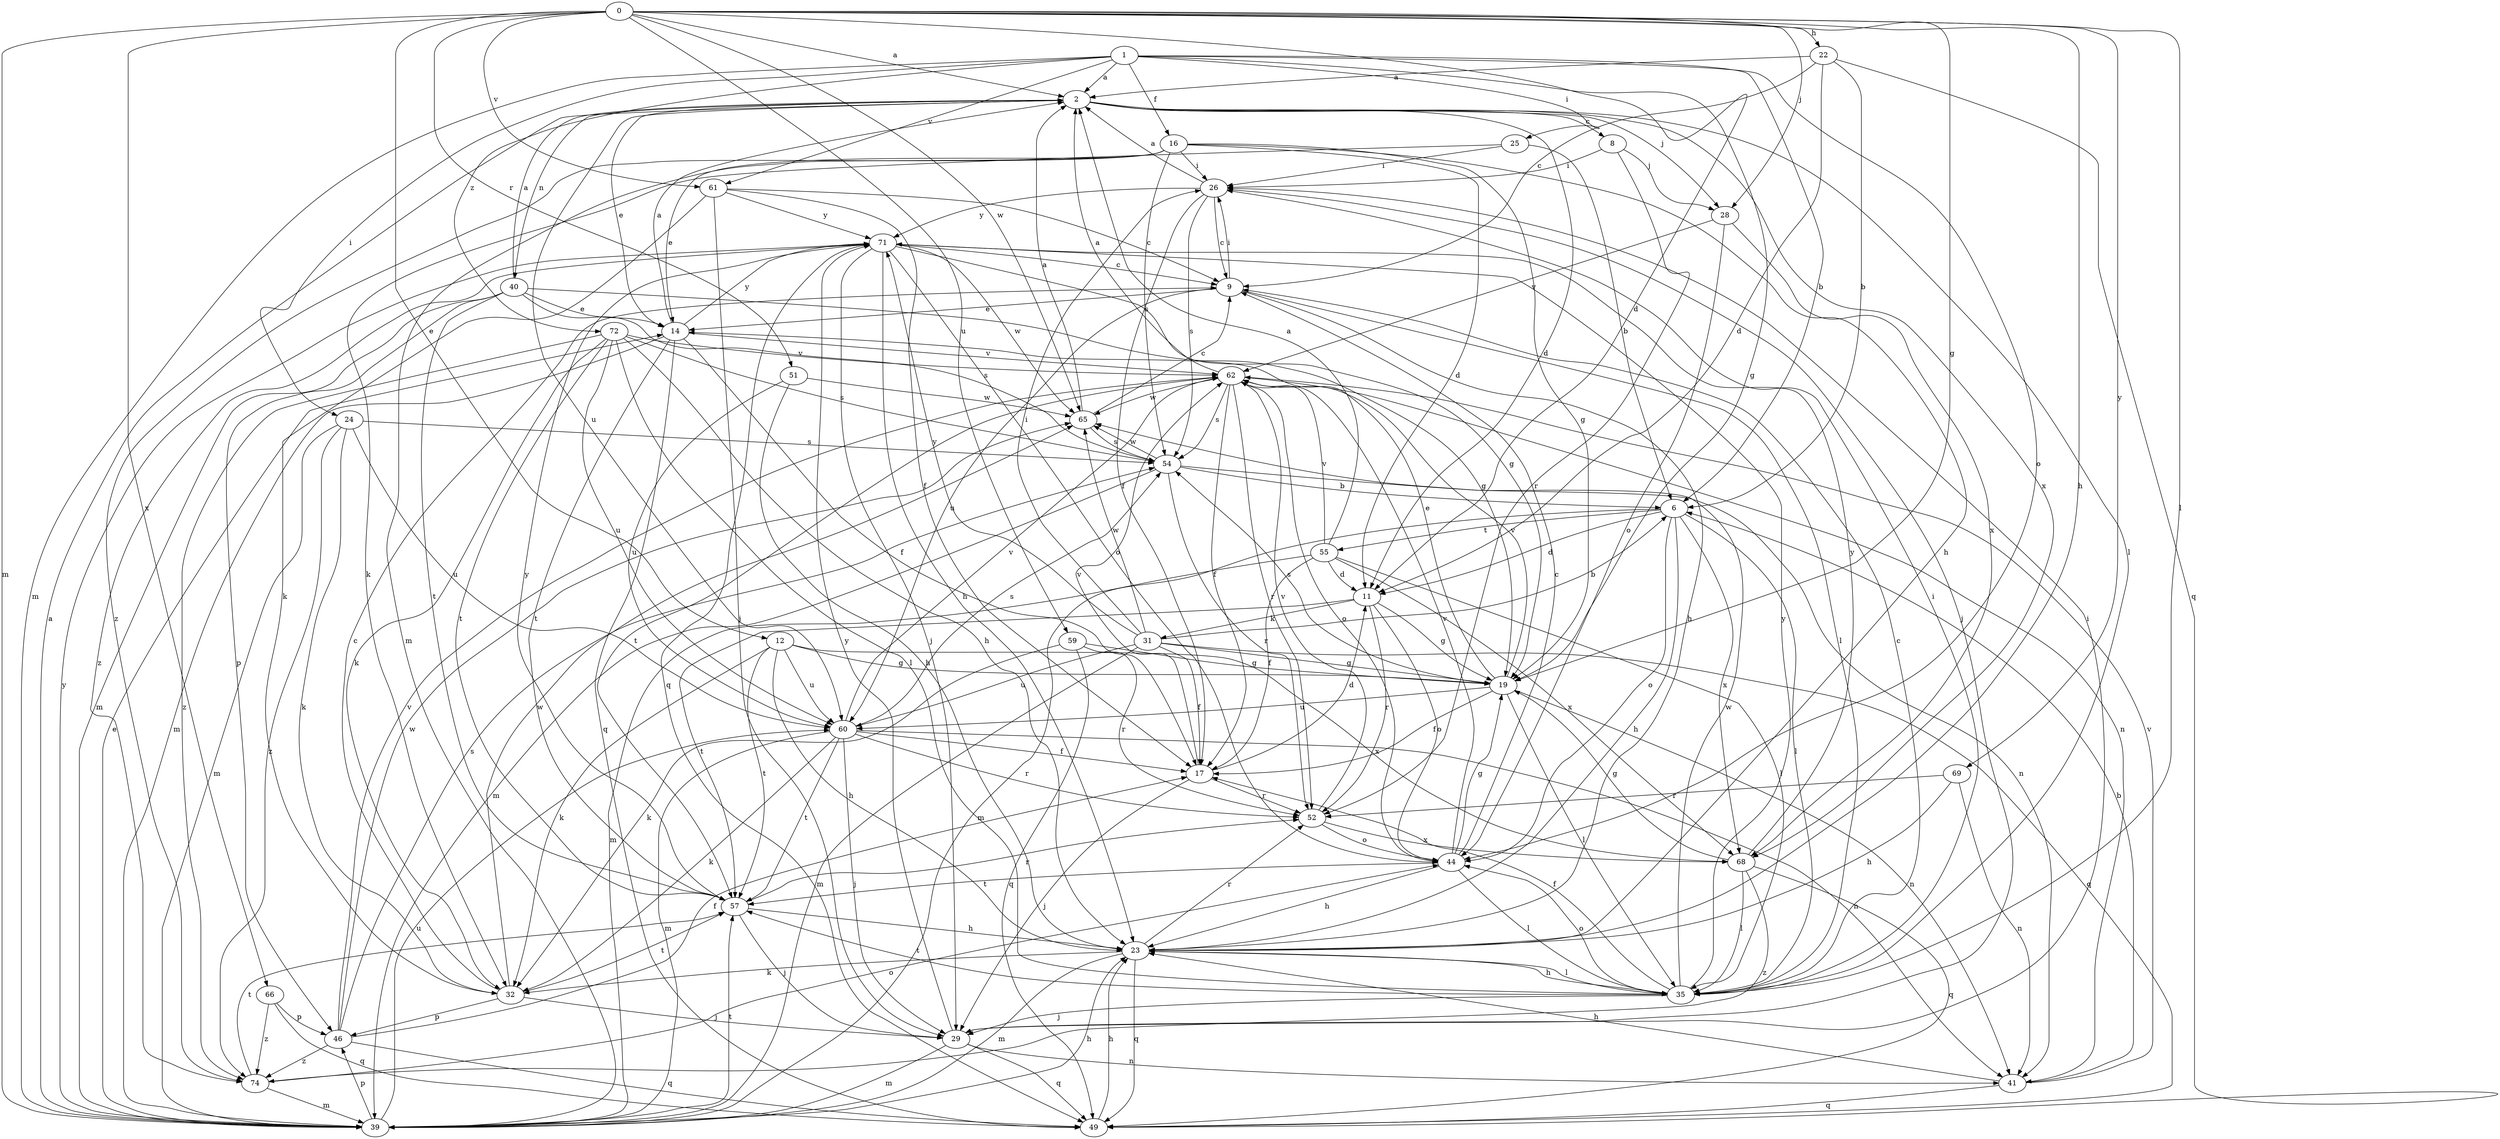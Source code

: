 strict digraph  {
0;
1;
2;
6;
8;
9;
11;
12;
14;
16;
17;
19;
22;
23;
24;
25;
26;
28;
29;
31;
32;
35;
39;
40;
41;
44;
46;
49;
51;
52;
54;
55;
57;
59;
60;
61;
62;
65;
66;
68;
69;
71;
72;
74;
0 -> 2  [label=a];
0 -> 11  [label=d];
0 -> 12  [label=e];
0 -> 19  [label=g];
0 -> 22  [label=h];
0 -> 23  [label=h];
0 -> 28  [label=j];
0 -> 35  [label=l];
0 -> 39  [label=m];
0 -> 51  [label=r];
0 -> 59  [label=u];
0 -> 61  [label=v];
0 -> 65  [label=w];
0 -> 66  [label=x];
0 -> 69  [label=y];
1 -> 2  [label=a];
1 -> 6  [label=b];
1 -> 16  [label=f];
1 -> 19  [label=g];
1 -> 24  [label=i];
1 -> 25  [label=i];
1 -> 39  [label=m];
1 -> 44  [label=o];
1 -> 61  [label=v];
1 -> 72  [label=z];
2 -> 8  [label=c];
2 -> 11  [label=d];
2 -> 14  [label=e];
2 -> 28  [label=j];
2 -> 35  [label=l];
2 -> 40  [label=n];
2 -> 60  [label=u];
2 -> 68  [label=x];
6 -> 11  [label=d];
6 -> 23  [label=h];
6 -> 35  [label=l];
6 -> 39  [label=m];
6 -> 44  [label=o];
6 -> 55  [label=t];
6 -> 68  [label=x];
8 -> 26  [label=i];
8 -> 28  [label=j];
8 -> 52  [label=r];
9 -> 14  [label=e];
9 -> 23  [label=h];
9 -> 26  [label=i];
9 -> 35  [label=l];
9 -> 60  [label=u];
11 -> 19  [label=g];
11 -> 31  [label=k];
11 -> 44  [label=o];
11 -> 52  [label=r];
11 -> 57  [label=t];
12 -> 19  [label=g];
12 -> 23  [label=h];
12 -> 32  [label=k];
12 -> 57  [label=t];
12 -> 60  [label=u];
12 -> 68  [label=x];
14 -> 2  [label=a];
14 -> 17  [label=f];
14 -> 39  [label=m];
14 -> 49  [label=q];
14 -> 57  [label=t];
14 -> 62  [label=v];
14 -> 71  [label=y];
16 -> 11  [label=d];
16 -> 14  [label=e];
16 -> 19  [label=g];
16 -> 23  [label=h];
16 -> 26  [label=i];
16 -> 39  [label=m];
16 -> 54  [label=s];
16 -> 74  [label=z];
17 -> 11  [label=d];
17 -> 29  [label=j];
17 -> 52  [label=r];
17 -> 62  [label=v];
19 -> 14  [label=e];
19 -> 17  [label=f];
19 -> 35  [label=l];
19 -> 41  [label=n];
19 -> 54  [label=s];
19 -> 60  [label=u];
19 -> 62  [label=v];
22 -> 2  [label=a];
22 -> 6  [label=b];
22 -> 9  [label=c];
22 -> 11  [label=d];
22 -> 49  [label=q];
23 -> 32  [label=k];
23 -> 35  [label=l];
23 -> 39  [label=m];
23 -> 49  [label=q];
23 -> 52  [label=r];
24 -> 32  [label=k];
24 -> 39  [label=m];
24 -> 54  [label=s];
24 -> 60  [label=u];
24 -> 74  [label=z];
25 -> 6  [label=b];
25 -> 26  [label=i];
25 -> 32  [label=k];
26 -> 2  [label=a];
26 -> 9  [label=c];
26 -> 17  [label=f];
26 -> 29  [label=j];
26 -> 54  [label=s];
26 -> 71  [label=y];
28 -> 44  [label=o];
28 -> 62  [label=v];
28 -> 68  [label=x];
29 -> 26  [label=i];
29 -> 39  [label=m];
29 -> 41  [label=n];
29 -> 49  [label=q];
29 -> 71  [label=y];
31 -> 6  [label=b];
31 -> 17  [label=f];
31 -> 19  [label=g];
31 -> 26  [label=i];
31 -> 39  [label=m];
31 -> 49  [label=q];
31 -> 60  [label=u];
31 -> 65  [label=w];
31 -> 71  [label=y];
32 -> 9  [label=c];
32 -> 29  [label=j];
32 -> 46  [label=p];
32 -> 57  [label=t];
32 -> 65  [label=w];
35 -> 9  [label=c];
35 -> 17  [label=f];
35 -> 23  [label=h];
35 -> 26  [label=i];
35 -> 29  [label=j];
35 -> 44  [label=o];
35 -> 57  [label=t];
35 -> 65  [label=w];
35 -> 71  [label=y];
39 -> 2  [label=a];
39 -> 14  [label=e];
39 -> 23  [label=h];
39 -> 46  [label=p];
39 -> 57  [label=t];
39 -> 60  [label=u];
39 -> 71  [label=y];
40 -> 2  [label=a];
40 -> 14  [label=e];
40 -> 19  [label=g];
40 -> 39  [label=m];
40 -> 46  [label=p];
40 -> 54  [label=s];
40 -> 57  [label=t];
41 -> 6  [label=b];
41 -> 23  [label=h];
41 -> 49  [label=q];
41 -> 62  [label=v];
44 -> 9  [label=c];
44 -> 19  [label=g];
44 -> 23  [label=h];
44 -> 35  [label=l];
44 -> 57  [label=t];
44 -> 62  [label=v];
46 -> 17  [label=f];
46 -> 49  [label=q];
46 -> 54  [label=s];
46 -> 62  [label=v];
46 -> 65  [label=w];
46 -> 74  [label=z];
49 -> 23  [label=h];
51 -> 23  [label=h];
51 -> 60  [label=u];
51 -> 65  [label=w];
52 -> 44  [label=o];
52 -> 62  [label=v];
52 -> 68  [label=x];
54 -> 6  [label=b];
54 -> 39  [label=m];
54 -> 41  [label=n];
54 -> 52  [label=r];
54 -> 65  [label=w];
55 -> 2  [label=a];
55 -> 11  [label=d];
55 -> 17  [label=f];
55 -> 35  [label=l];
55 -> 39  [label=m];
55 -> 62  [label=v];
55 -> 68  [label=x];
57 -> 23  [label=h];
57 -> 29  [label=j];
57 -> 52  [label=r];
57 -> 71  [label=y];
59 -> 19  [label=g];
59 -> 32  [label=k];
59 -> 49  [label=q];
59 -> 52  [label=r];
60 -> 17  [label=f];
60 -> 29  [label=j];
60 -> 32  [label=k];
60 -> 39  [label=m];
60 -> 41  [label=n];
60 -> 52  [label=r];
60 -> 54  [label=s];
60 -> 57  [label=t];
60 -> 62  [label=v];
61 -> 9  [label=c];
61 -> 17  [label=f];
61 -> 29  [label=j];
61 -> 32  [label=k];
61 -> 71  [label=y];
62 -> 2  [label=a];
62 -> 17  [label=f];
62 -> 41  [label=n];
62 -> 44  [label=o];
62 -> 52  [label=r];
62 -> 54  [label=s];
62 -> 57  [label=t];
62 -> 65  [label=w];
65 -> 2  [label=a];
65 -> 9  [label=c];
65 -> 54  [label=s];
66 -> 46  [label=p];
66 -> 49  [label=q];
66 -> 74  [label=z];
68 -> 19  [label=g];
68 -> 35  [label=l];
68 -> 49  [label=q];
68 -> 71  [label=y];
68 -> 74  [label=z];
69 -> 23  [label=h];
69 -> 41  [label=n];
69 -> 52  [label=r];
71 -> 9  [label=c];
71 -> 19  [label=g];
71 -> 23  [label=h];
71 -> 29  [label=j];
71 -> 44  [label=o];
71 -> 49  [label=q];
71 -> 65  [label=w];
71 -> 74  [label=z];
72 -> 23  [label=h];
72 -> 32  [label=k];
72 -> 35  [label=l];
72 -> 54  [label=s];
72 -> 57  [label=t];
72 -> 60  [label=u];
72 -> 62  [label=v];
72 -> 74  [label=z];
74 -> 39  [label=m];
74 -> 44  [label=o];
74 -> 57  [label=t];
}
